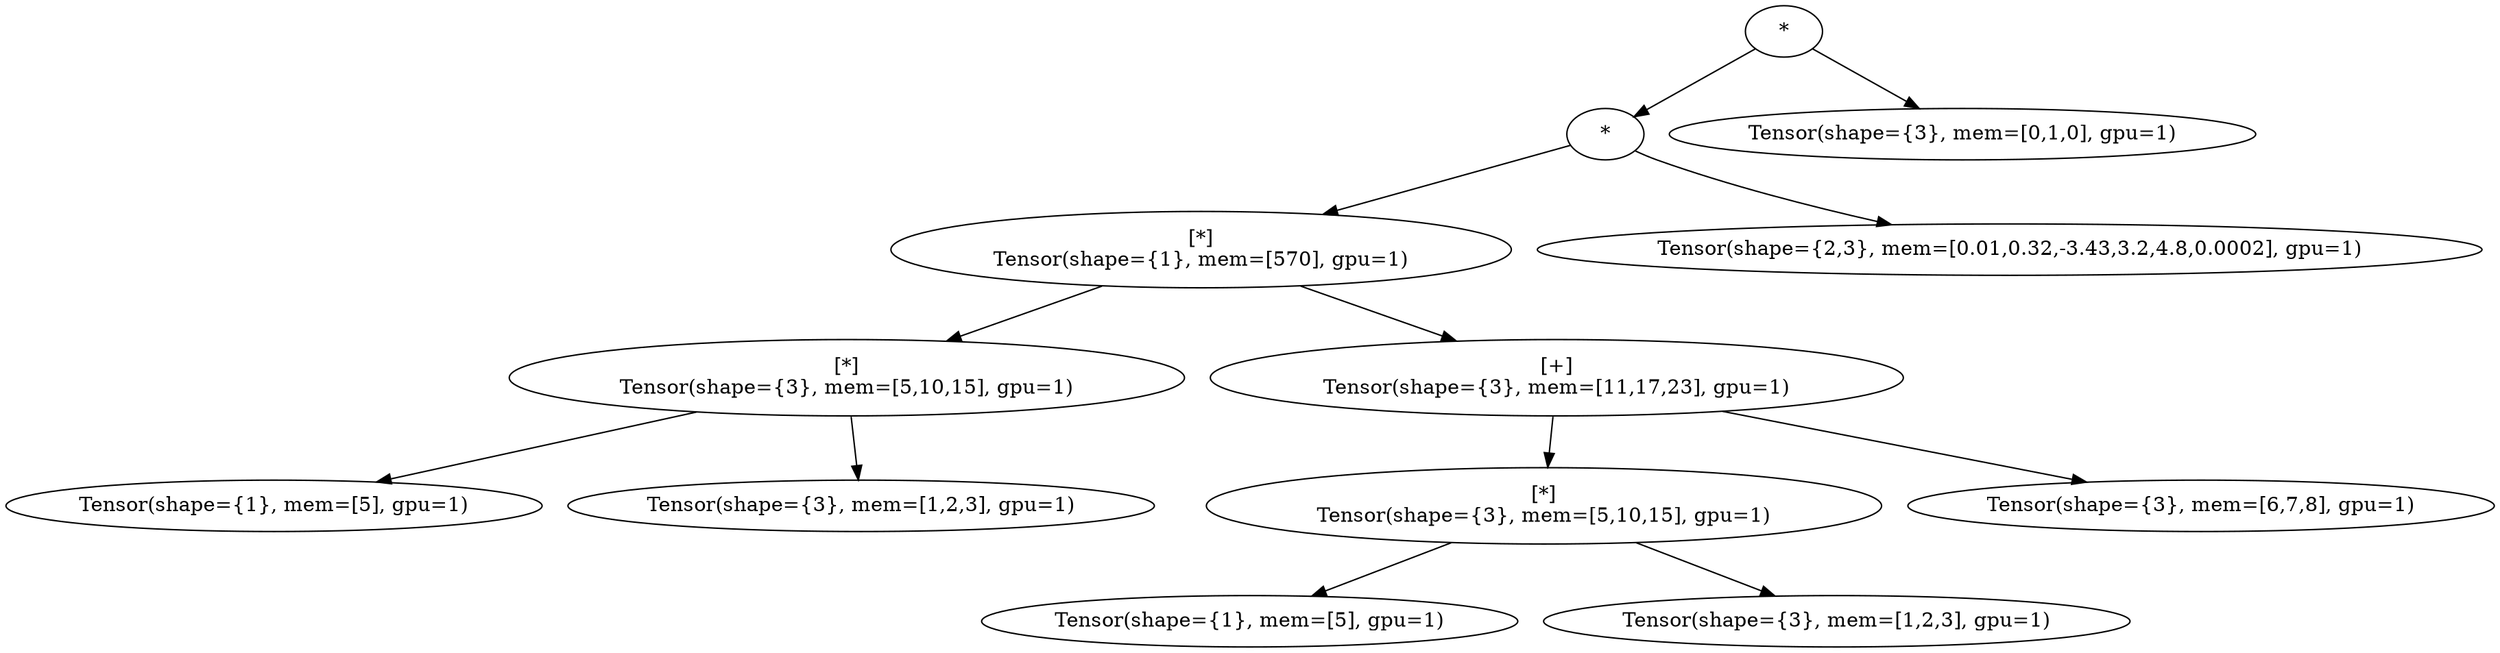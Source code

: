 digraph G {
MUL_Output_0AJCZ[label="*"]
MUL_MUL_Output_0AJCZ_1sQzH[label="*"]
MUL_Output_0AJCZ -> MUL_MUL_Output_0AJCZ_1sQzH
MUL_MUL_MUL_Output_0AJCZ_1sQzH_2KbqQ[label="[*]\nTensor(shape={1}, mem=[570], gpu=1)"]
MUL_MUL_Output_0AJCZ_1sQzH -> MUL_MUL_MUL_Output_0AJCZ_1sQzH_2KbqQ
MUL_MUL_MUL_MUL_Output_0AJCZ_1sQzH_2KbqQ_3GGsV[label="[*]\nTensor(shape={3}, mem=[5,10,15], gpu=1)"]
MUL_MUL_MUL_Output_0AJCZ_1sQzH_2KbqQ -> MUL_MUL_MUL_MUL_Output_0AJCZ_1sQzH_2KbqQ_3GGsV
TENSOR_MUL_MUL_MUL_MUL_Output_0AJCZ_1sQzH_2KbqQ_3GGsV_4G7EV[label="Tensor(shape={1}, mem=[5], gpu=1)"]
MUL_MUL_MUL_MUL_Output_0AJCZ_1sQzH_2KbqQ_3GGsV -> TENSOR_MUL_MUL_MUL_MUL_Output_0AJCZ_1sQzH_2KbqQ_3GGsV_4G7EV
TENSOR_MUL_MUL_MUL_MUL_Output_0AJCZ_1sQzH_2KbqQ_3GGsV_4PZsW[label="Tensor(shape={3}, mem=[1,2,3], gpu=1)"]
MUL_MUL_MUL_MUL_Output_0AJCZ_1sQzH_2KbqQ_3GGsV -> TENSOR_MUL_MUL_MUL_MUL_Output_0AJCZ_1sQzH_2KbqQ_3GGsV_4PZsW
PLUS_MUL_MUL_MUL_Output_0AJCZ_1sQzH_2KbqQ_3lmXT[label="[+]\nTensor(shape={3}, mem=[11,17,23], gpu=1)"]
MUL_MUL_MUL_Output_0AJCZ_1sQzH_2KbqQ -> PLUS_MUL_MUL_MUL_Output_0AJCZ_1sQzH_2KbqQ_3lmXT
MUL_PLUS_MUL_MUL_MUL_Output_0AJCZ_1sQzH_2KbqQ_3lmXT_4gOnZ[label="[*]\nTensor(shape={3}, mem=[5,10,15], gpu=1)"]
PLUS_MUL_MUL_MUL_Output_0AJCZ_1sQzH_2KbqQ_3lmXT -> MUL_PLUS_MUL_MUL_MUL_Output_0AJCZ_1sQzH_2KbqQ_3lmXT_4gOnZ
TENSOR_MUL_PLUS_MUL_MUL_MUL_Output_0AJCZ_1sQzH_2KbqQ_3lmXT_4gOnZ_576Vm[label="Tensor(shape={1}, mem=[5], gpu=1)"]
MUL_PLUS_MUL_MUL_MUL_Output_0AJCZ_1sQzH_2KbqQ_3lmXT_4gOnZ -> TENSOR_MUL_PLUS_MUL_MUL_MUL_Output_0AJCZ_1sQzH_2KbqQ_3lmXT_4gOnZ_576Vm
TENSOR_MUL_PLUS_MUL_MUL_MUL_Output_0AJCZ_1sQzH_2KbqQ_3lmXT_4gOnZ_5Cf1O[label="Tensor(shape={3}, mem=[1,2,3], gpu=1)"]
MUL_PLUS_MUL_MUL_MUL_Output_0AJCZ_1sQzH_2KbqQ_3lmXT_4gOnZ -> TENSOR_MUL_PLUS_MUL_MUL_MUL_Output_0AJCZ_1sQzH_2KbqQ_3lmXT_4gOnZ_5Cf1O
TENSOR_PLUS_MUL_MUL_MUL_Output_0AJCZ_1sQzH_2KbqQ_3lmXT_4s4LV[label="Tensor(shape={3}, mem=[6,7,8], gpu=1)"]
PLUS_MUL_MUL_MUL_Output_0AJCZ_1sQzH_2KbqQ_3lmXT -> TENSOR_PLUS_MUL_MUL_MUL_Output_0AJCZ_1sQzH_2KbqQ_3lmXT_4s4LV
TENSOR_MUL_MUL_Output_0AJCZ_1sQzH_28hXy[label="Tensor(shape={2,3}, mem=[0.01,0.32,-3.43,3.2,4.8,0.0002], gpu=1)"]
MUL_MUL_Output_0AJCZ_1sQzH -> TENSOR_MUL_MUL_Output_0AJCZ_1sQzH_28hXy
TENSOR_MUL_Output_0AJCZ_1edAV[label="Tensor(shape={3}, mem=[0,1,0], gpu=1)"]
MUL_Output_0AJCZ -> TENSOR_MUL_Output_0AJCZ_1edAV
}
